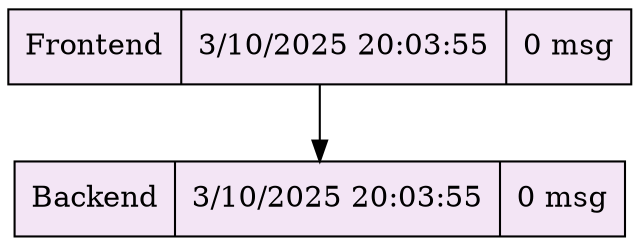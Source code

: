 digraph BST_Comunidades { node [shape=record, fillcolor="#F3E5F5", style=filled];
  "Frontend" [label="Frontend | 3/10/2025 20:03:55 | 0 msg"];
  "Frontend" -> "Backend";
  "Backend" [label="Backend | 3/10/2025 20:03:55 | 0 msg"];
}
